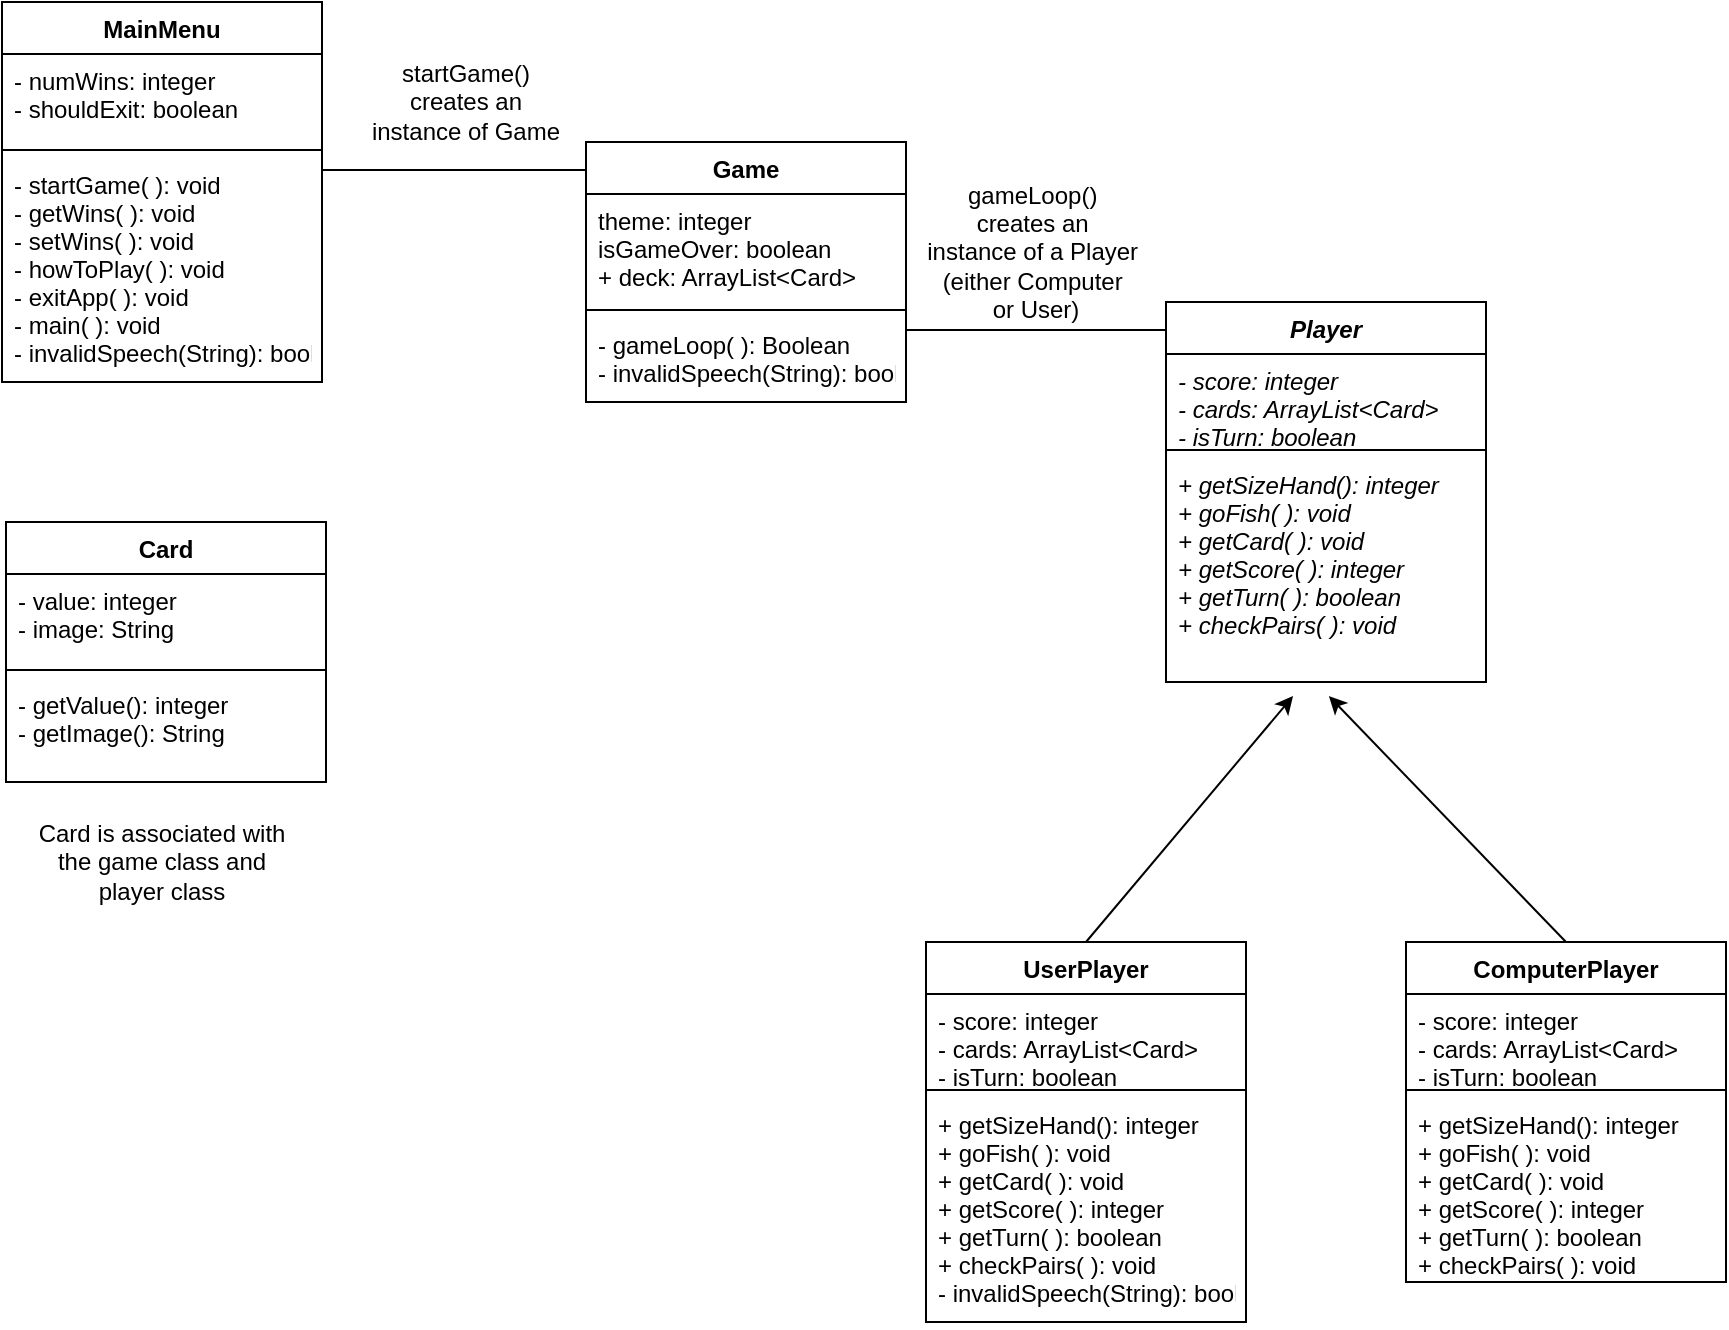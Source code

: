 <mxfile version="12.1.7" type="github" pages="1">
  <diagram id="TIG-uFb0htTY-wS-UE1H" name="Page-1">
    <mxGraphModel dx="599" dy="632" grid="1" gridSize="10" guides="1" tooltips="1" connect="1" arrows="1" fold="1" page="1" pageScale="1" pageWidth="850" pageHeight="1100" math="0" shadow="0">
      <root>
        <mxCell id="0"/>
        <mxCell id="1" parent="0"/>
        <mxCell id="MjaS4E03RNLGlPyEigmo-27" value="" style="line;strokeWidth=1;fillColor=none;align=left;verticalAlign=middle;spacingTop=-1;spacingLeft=3;spacingRight=3;rotatable=0;labelPosition=right;points=[];portConstraint=eastwest;" parent="1" vertex="1">
          <mxGeometry x="178" y="100" width="142" height="8" as="geometry"/>
        </mxCell>
        <mxCell id="MjaS4E03RNLGlPyEigmo-1" value="MainMenu" style="swimlane;fontStyle=1;align=center;verticalAlign=top;childLayout=stackLayout;horizontal=1;startSize=26;horizontalStack=0;resizeParent=1;resizeParentMax=0;resizeLast=0;collapsible=1;marginBottom=0;" parent="1" vertex="1">
          <mxGeometry x="18" y="20" width="160" height="190" as="geometry"/>
        </mxCell>
        <mxCell id="MjaS4E03RNLGlPyEigmo-2" value="- numWins: integer&#xa;- shouldExit: boolean" style="text;strokeColor=none;fillColor=none;align=left;verticalAlign=top;spacingLeft=4;spacingRight=4;overflow=hidden;rotatable=0;points=[[0,0.5],[1,0.5]];portConstraint=eastwest;" parent="MjaS4E03RNLGlPyEigmo-1" vertex="1">
          <mxGeometry y="26" width="160" height="44" as="geometry"/>
        </mxCell>
        <mxCell id="MjaS4E03RNLGlPyEigmo-3" value="" style="line;strokeWidth=1;fillColor=none;align=left;verticalAlign=middle;spacingTop=-1;spacingLeft=3;spacingRight=3;rotatable=0;labelPosition=right;points=[];portConstraint=eastwest;" parent="MjaS4E03RNLGlPyEigmo-1" vertex="1">
          <mxGeometry y="70" width="160" height="8" as="geometry"/>
        </mxCell>
        <mxCell id="MjaS4E03RNLGlPyEigmo-4" value="- startGame( ): void&#xa;- getWins( ): void&#xa;- setWins( ): void&#xa;- howToPlay( ): void&#xa;- exitApp( ): void&#xa;- main( ): void&#xa;- invalidSpeech(String): boolean&#xa;" style="text;strokeColor=none;fillColor=none;align=left;verticalAlign=top;spacingLeft=4;spacingRight=4;overflow=hidden;rotatable=0;points=[[0,0.5],[1,0.5]];portConstraint=eastwest;" parent="MjaS4E03RNLGlPyEigmo-1" vertex="1">
          <mxGeometry y="78" width="160" height="112" as="geometry"/>
        </mxCell>
        <mxCell id="MjaS4E03RNLGlPyEigmo-9" value="Game" style="swimlane;fontStyle=1;align=center;verticalAlign=top;childLayout=stackLayout;horizontal=1;startSize=26;horizontalStack=0;resizeParent=1;resizeParentMax=0;resizeLast=0;collapsible=1;marginBottom=0;" parent="1" vertex="1">
          <mxGeometry x="310" y="90" width="160" height="130" as="geometry"/>
        </mxCell>
        <mxCell id="MjaS4E03RNLGlPyEigmo-10" value="theme: integer&#xa;isGameOver: boolean&#xa;+ deck: ArrayList&lt;Card&gt;&#xa;&#xa;" style="text;strokeColor=none;fillColor=none;align=left;verticalAlign=top;spacingLeft=4;spacingRight=4;overflow=hidden;rotatable=0;points=[[0,0.5],[1,0.5]];portConstraint=eastwest;" parent="MjaS4E03RNLGlPyEigmo-9" vertex="1">
          <mxGeometry y="26" width="160" height="54" as="geometry"/>
        </mxCell>
        <mxCell id="MjaS4E03RNLGlPyEigmo-11" value="" style="line;strokeWidth=1;fillColor=none;align=left;verticalAlign=middle;spacingTop=-1;spacingLeft=3;spacingRight=3;rotatable=0;labelPosition=right;points=[];portConstraint=eastwest;" parent="MjaS4E03RNLGlPyEigmo-9" vertex="1">
          <mxGeometry y="80" width="160" height="8" as="geometry"/>
        </mxCell>
        <mxCell id="MjaS4E03RNLGlPyEigmo-12" value="- gameLoop( ): Boolean&#xa;- invalidSpeech(String): boolean&#xa;" style="text;strokeColor=none;fillColor=none;align=left;verticalAlign=top;spacingLeft=4;spacingRight=4;overflow=hidden;rotatable=0;points=[[0,0.5],[1,0.5]];portConstraint=eastwest;" parent="MjaS4E03RNLGlPyEigmo-9" vertex="1">
          <mxGeometry y="88" width="160" height="42" as="geometry"/>
        </mxCell>
        <mxCell id="MjaS4E03RNLGlPyEigmo-13" value="Player" style="swimlane;fontStyle=3;align=center;verticalAlign=top;childLayout=stackLayout;horizontal=1;startSize=26;horizontalStack=0;resizeParent=1;resizeParentMax=0;resizeLast=0;collapsible=1;marginBottom=0;" parent="1" vertex="1">
          <mxGeometry x="600" y="170" width="160" height="190" as="geometry"/>
        </mxCell>
        <mxCell id="MjaS4E03RNLGlPyEigmo-14" value="- score: integer&#xa;- cards: ArrayList&lt;Card&gt;&#xa;- isTurn: boolean&#xa;" style="text;strokeColor=none;fillColor=none;align=left;verticalAlign=top;spacingLeft=4;spacingRight=4;overflow=hidden;rotatable=0;points=[[0,0.5],[1,0.5]];portConstraint=eastwest;fontStyle=2" parent="MjaS4E03RNLGlPyEigmo-13" vertex="1">
          <mxGeometry y="26" width="160" height="44" as="geometry"/>
        </mxCell>
        <mxCell id="MjaS4E03RNLGlPyEigmo-15" value="" style="line;strokeWidth=1;fillColor=none;align=left;verticalAlign=middle;spacingTop=-1;spacingLeft=3;spacingRight=3;rotatable=0;labelPosition=right;points=[];portConstraint=eastwest;" parent="MjaS4E03RNLGlPyEigmo-13" vertex="1">
          <mxGeometry y="70" width="160" height="8" as="geometry"/>
        </mxCell>
        <mxCell id="MjaS4E03RNLGlPyEigmo-16" value="+ getSizeHand(): integer&#xa;+ goFish( ): void &#xa;+ getCard( ): void&#xa;+ getScore( ): integer&#xa;+ getTurn( ): boolean&#xa;+ checkPairs( ): void&#xa;&#xa;&#xa;" style="text;strokeColor=none;fillColor=none;align=left;verticalAlign=top;spacingLeft=4;spacingRight=4;overflow=hidden;rotatable=0;points=[[0,0.5],[1,0.5]];portConstraint=eastwest;fontStyle=2" parent="MjaS4E03RNLGlPyEigmo-13" vertex="1">
          <mxGeometry y="78" width="160" height="112" as="geometry"/>
        </mxCell>
        <mxCell id="MjaS4E03RNLGlPyEigmo-26" value="&lt;span style=&quot;text-align: left ; white-space: nowrap&quot;&gt;startGame() &lt;br&gt;creates an &lt;br&gt;instance of Game&lt;/span&gt;" style="text;html=1;strokeColor=none;fillColor=none;align=center;verticalAlign=middle;whiteSpace=wrap;rounded=0;" parent="1" vertex="1">
          <mxGeometry x="200" y="40" width="100" height="60" as="geometry"/>
        </mxCell>
        <mxCell id="MjaS4E03RNLGlPyEigmo-31" value="&lt;div&gt;&lt;span style=&quot;white-space: nowrap&quot;&gt;gameLoop()&amp;nbsp;&lt;/span&gt;&lt;/div&gt;&lt;div&gt;&lt;span style=&quot;white-space: nowrap&quot;&gt;creates an&amp;nbsp;&lt;/span&gt;&lt;/div&gt;&lt;div&gt;&lt;span style=&quot;white-space: nowrap&quot;&gt;instance of a Player&amp;nbsp;&lt;/span&gt;&lt;/div&gt;&lt;div&gt;&lt;span style=&quot;white-space: nowrap&quot;&gt;(either Computer&amp;nbsp;&lt;/span&gt;&lt;/div&gt;&lt;div&gt;&lt;span style=&quot;white-space: nowrap&quot;&gt;or User)&lt;/span&gt;&lt;/div&gt;" style="text;html=1;strokeColor=none;fillColor=none;align=center;verticalAlign=middle;whiteSpace=wrap;rounded=0;" parent="1" vertex="1">
          <mxGeometry x="485" y="115" width="100" height="60" as="geometry"/>
        </mxCell>
        <mxCell id="MjaS4E03RNLGlPyEigmo-32" value="" style="line;strokeWidth=1;fillColor=none;align=left;verticalAlign=middle;spacingTop=-1;spacingLeft=3;spacingRight=3;rotatable=0;labelPosition=right;points=[];portConstraint=eastwest;" parent="1" vertex="1">
          <mxGeometry x="470" y="180" width="130" height="8" as="geometry"/>
        </mxCell>
        <mxCell id="MjaS4E03RNLGlPyEigmo-41" style="rounded=0;orthogonalLoop=1;jettySize=auto;html=1;exitX=0.5;exitY=0;exitDx=0;exitDy=0;entryX=0.397;entryY=1.063;entryDx=0;entryDy=0;entryPerimeter=0;" parent="1" source="MjaS4E03RNLGlPyEigmo-33" target="MjaS4E03RNLGlPyEigmo-16" edge="1">
          <mxGeometry relative="1" as="geometry"/>
        </mxCell>
        <mxCell id="MjaS4E03RNLGlPyEigmo-33" value="UserPlayer" style="swimlane;fontStyle=1;align=center;verticalAlign=top;childLayout=stackLayout;horizontal=1;startSize=26;horizontalStack=0;resizeParent=1;resizeParentMax=0;resizeLast=0;collapsible=1;marginBottom=0;" parent="1" vertex="1">
          <mxGeometry x="480" y="490" width="160" height="190" as="geometry"/>
        </mxCell>
        <mxCell id="MjaS4E03RNLGlPyEigmo-34" value="- score: integer&#xa;- cards: ArrayList&lt;Card&gt;&#xa;- isTurn: boolean&#xa;" style="text;strokeColor=none;fillColor=none;align=left;verticalAlign=top;spacingLeft=4;spacingRight=4;overflow=hidden;rotatable=0;points=[[0,0.5],[1,0.5]];portConstraint=eastwest;fontStyle=0" parent="MjaS4E03RNLGlPyEigmo-33" vertex="1">
          <mxGeometry y="26" width="160" height="44" as="geometry"/>
        </mxCell>
        <mxCell id="MjaS4E03RNLGlPyEigmo-35" value="" style="line;strokeWidth=1;fillColor=none;align=left;verticalAlign=middle;spacingTop=-1;spacingLeft=3;spacingRight=3;rotatable=0;labelPosition=right;points=[];portConstraint=eastwest;fontStyle=0" parent="MjaS4E03RNLGlPyEigmo-33" vertex="1">
          <mxGeometry y="70" width="160" height="8" as="geometry"/>
        </mxCell>
        <mxCell id="MjaS4E03RNLGlPyEigmo-36" value="+ getSizeHand(): integer&#xa;+ goFish( ): void &#xa;+ getCard( ): void&#xa;+ getScore( ): integer&#xa;+ getTurn( ): boolean&#xa;+ checkPairs( ): void&#xa;- invalidSpeech(String): boolean&#xa;&#xa;&#xa;&#xa;" style="text;strokeColor=none;fillColor=none;align=left;verticalAlign=top;spacingLeft=4;spacingRight=4;overflow=hidden;rotatable=0;points=[[0,0.5],[1,0.5]];portConstraint=eastwest;fontStyle=0" parent="MjaS4E03RNLGlPyEigmo-33" vertex="1">
          <mxGeometry y="78" width="160" height="112" as="geometry"/>
        </mxCell>
        <mxCell id="MjaS4E03RNLGlPyEigmo-44" style="edgeStyle=none;rounded=0;orthogonalLoop=1;jettySize=auto;html=1;exitX=0.5;exitY=0;exitDx=0;exitDy=0;entryX=0.509;entryY=1.063;entryDx=0;entryDy=0;entryPerimeter=0;" parent="1" source="MjaS4E03RNLGlPyEigmo-37" target="MjaS4E03RNLGlPyEigmo-16" edge="1">
          <mxGeometry relative="1" as="geometry"/>
        </mxCell>
        <mxCell id="MjaS4E03RNLGlPyEigmo-37" value="ComputerPlayer" style="swimlane;fontStyle=1;align=center;verticalAlign=top;childLayout=stackLayout;horizontal=1;startSize=26;horizontalStack=0;resizeParent=1;resizeParentMax=0;resizeLast=0;collapsible=1;marginBottom=0;" parent="1" vertex="1">
          <mxGeometry x="720" y="490" width="160" height="170" as="geometry"/>
        </mxCell>
        <mxCell id="MjaS4E03RNLGlPyEigmo-42" value="- score: integer&#xa;- cards: ArrayList&lt;Card&gt;&#xa;- isTurn: boolean&#xa;" style="text;strokeColor=none;fillColor=none;align=left;verticalAlign=top;spacingLeft=4;spacingRight=4;overflow=hidden;rotatable=0;points=[[0,0.5],[1,0.5]];portConstraint=eastwest;fontStyle=0" parent="MjaS4E03RNLGlPyEigmo-37" vertex="1">
          <mxGeometry y="26" width="160" height="44" as="geometry"/>
        </mxCell>
        <mxCell id="MjaS4E03RNLGlPyEigmo-39" value="" style="line;strokeWidth=1;fillColor=none;align=left;verticalAlign=middle;spacingTop=-1;spacingLeft=3;spacingRight=3;rotatable=0;labelPosition=right;points=[];portConstraint=eastwest;fontStyle=0" parent="MjaS4E03RNLGlPyEigmo-37" vertex="1">
          <mxGeometry y="70" width="160" height="8" as="geometry"/>
        </mxCell>
        <mxCell id="MjaS4E03RNLGlPyEigmo-40" value="+ getSizeHand(): integer&#xa;+ goFish( ): void &#xa;+ getCard( ): void&#xa;+ getScore( ): integer&#xa;+ getTurn( ): boolean&#xa;+ checkPairs( ): void&#xa;&#xa;&#xa;" style="text;strokeColor=none;fillColor=none;align=left;verticalAlign=top;spacingLeft=4;spacingRight=4;overflow=hidden;rotatable=0;points=[[0,0.5],[1,0.5]];portConstraint=eastwest;fontStyle=0" parent="MjaS4E03RNLGlPyEigmo-37" vertex="1">
          <mxGeometry y="78" width="160" height="92" as="geometry"/>
        </mxCell>
        <mxCell id="MjaS4E03RNLGlPyEigmo-45" value="Card" style="swimlane;fontStyle=1;align=center;verticalAlign=top;childLayout=stackLayout;horizontal=1;startSize=26;horizontalStack=0;resizeParent=1;resizeParentMax=0;resizeLast=0;collapsible=1;marginBottom=0;" parent="1" vertex="1">
          <mxGeometry x="20" y="280" width="160" height="130" as="geometry"/>
        </mxCell>
        <mxCell id="MjaS4E03RNLGlPyEigmo-46" value="- value: integer&#xa;- image: String" style="text;strokeColor=none;fillColor=none;align=left;verticalAlign=top;spacingLeft=4;spacingRight=4;overflow=hidden;rotatable=0;points=[[0,0.5],[1,0.5]];portConstraint=eastwest;" parent="MjaS4E03RNLGlPyEigmo-45" vertex="1">
          <mxGeometry y="26" width="160" height="44" as="geometry"/>
        </mxCell>
        <mxCell id="MjaS4E03RNLGlPyEigmo-47" value="" style="line;strokeWidth=1;fillColor=none;align=left;verticalAlign=middle;spacingTop=-1;spacingLeft=3;spacingRight=3;rotatable=0;labelPosition=right;points=[];portConstraint=eastwest;" parent="MjaS4E03RNLGlPyEigmo-45" vertex="1">
          <mxGeometry y="70" width="160" height="8" as="geometry"/>
        </mxCell>
        <mxCell id="MjaS4E03RNLGlPyEigmo-48" value="- getValue(): integer&#xa;- getImage(): String" style="text;strokeColor=none;fillColor=none;align=left;verticalAlign=top;spacingLeft=4;spacingRight=4;overflow=hidden;rotatable=0;points=[[0,0.5],[1,0.5]];portConstraint=eastwest;" parent="MjaS4E03RNLGlPyEigmo-45" vertex="1">
          <mxGeometry y="78" width="160" height="52" as="geometry"/>
        </mxCell>
        <mxCell id="MjaS4E03RNLGlPyEigmo-49" value="&lt;div&gt;&lt;span style=&quot;white-space: nowrap&quot;&gt;Card is associated with&lt;/span&gt;&lt;/div&gt;&lt;div&gt;&lt;span style=&quot;white-space: nowrap&quot;&gt;&amp;nbsp;the game class and&amp;nbsp;&lt;/span&gt;&lt;/div&gt;&lt;div&gt;&lt;span style=&quot;white-space: nowrap&quot;&gt;player class&lt;/span&gt;&lt;/div&gt;" style="text;html=1;strokeColor=none;fillColor=none;align=center;verticalAlign=middle;whiteSpace=wrap;rounded=0;" parent="1" vertex="1">
          <mxGeometry x="48" y="420" width="100" height="60" as="geometry"/>
        </mxCell>
      </root>
    </mxGraphModel>
  </diagram>
</mxfile>
